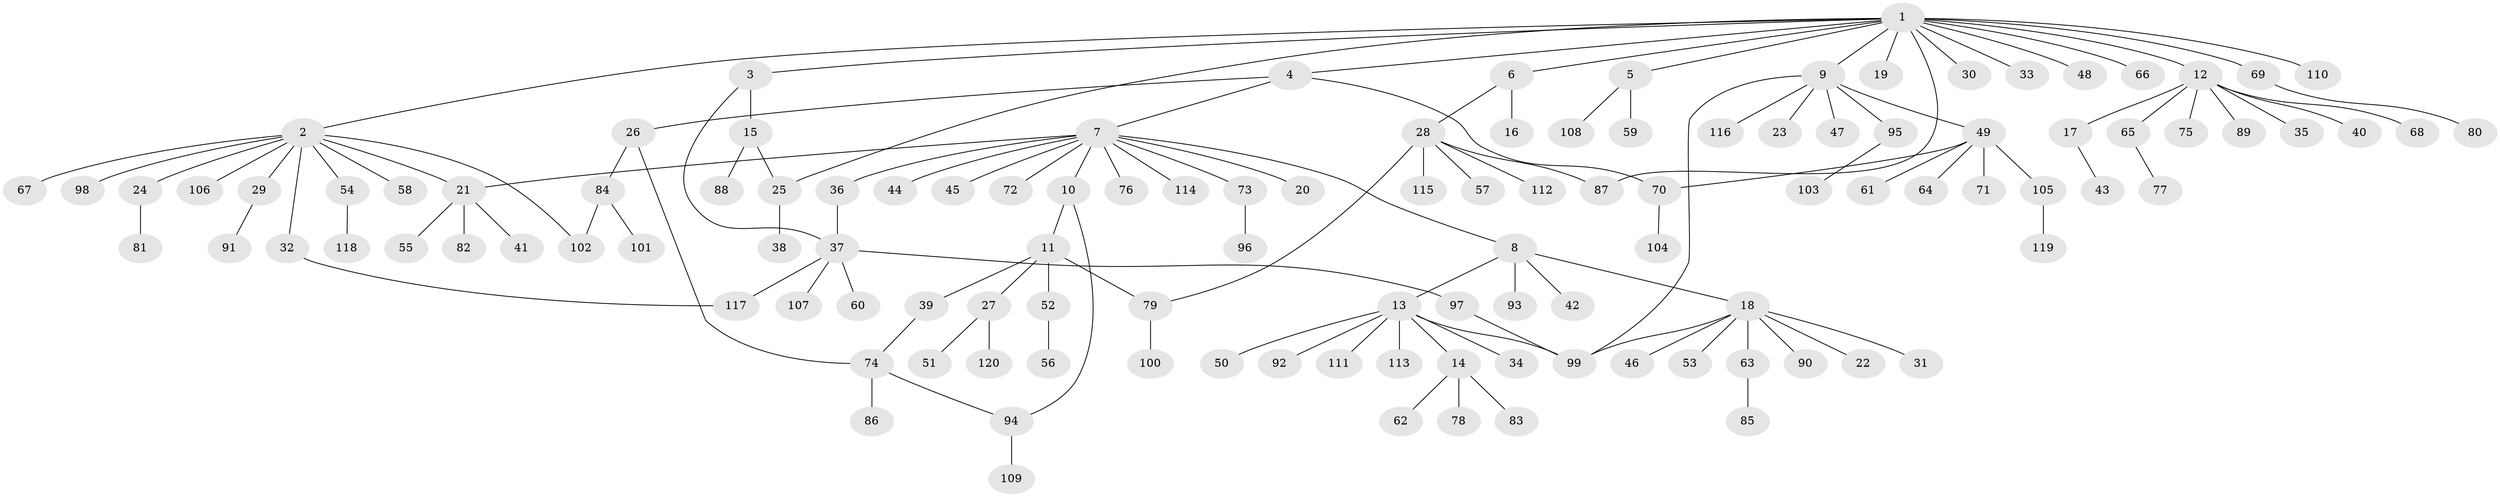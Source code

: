 // coarse degree distribution, {1: 0.5135135135135135, 5: 0.05405405405405406, 4: 0.10810810810810811, 3: 0.10810810810810811, 8: 0.02702702702702703, 2: 0.13513513513513514, 12: 0.02702702702702703, 7: 0.02702702702702703}
// Generated by graph-tools (version 1.1) at 2025/36/03/04/25 23:36:50]
// undirected, 120 vertices, 132 edges
graph export_dot {
  node [color=gray90,style=filled];
  1;
  2;
  3;
  4;
  5;
  6;
  7;
  8;
  9;
  10;
  11;
  12;
  13;
  14;
  15;
  16;
  17;
  18;
  19;
  20;
  21;
  22;
  23;
  24;
  25;
  26;
  27;
  28;
  29;
  30;
  31;
  32;
  33;
  34;
  35;
  36;
  37;
  38;
  39;
  40;
  41;
  42;
  43;
  44;
  45;
  46;
  47;
  48;
  49;
  50;
  51;
  52;
  53;
  54;
  55;
  56;
  57;
  58;
  59;
  60;
  61;
  62;
  63;
  64;
  65;
  66;
  67;
  68;
  69;
  70;
  71;
  72;
  73;
  74;
  75;
  76;
  77;
  78;
  79;
  80;
  81;
  82;
  83;
  84;
  85;
  86;
  87;
  88;
  89;
  90;
  91;
  92;
  93;
  94;
  95;
  96;
  97;
  98;
  99;
  100;
  101;
  102;
  103;
  104;
  105;
  106;
  107;
  108;
  109;
  110;
  111;
  112;
  113;
  114;
  115;
  116;
  117;
  118;
  119;
  120;
  1 -- 2;
  1 -- 3;
  1 -- 4;
  1 -- 5;
  1 -- 6;
  1 -- 9;
  1 -- 12;
  1 -- 19;
  1 -- 25;
  1 -- 30;
  1 -- 33;
  1 -- 48;
  1 -- 66;
  1 -- 69;
  1 -- 87;
  1 -- 110;
  2 -- 21;
  2 -- 24;
  2 -- 29;
  2 -- 32;
  2 -- 54;
  2 -- 58;
  2 -- 67;
  2 -- 98;
  2 -- 102;
  2 -- 106;
  3 -- 15;
  3 -- 37;
  4 -- 7;
  4 -- 26;
  4 -- 70;
  5 -- 59;
  5 -- 108;
  6 -- 16;
  6 -- 28;
  7 -- 8;
  7 -- 10;
  7 -- 20;
  7 -- 21;
  7 -- 36;
  7 -- 44;
  7 -- 45;
  7 -- 72;
  7 -- 73;
  7 -- 76;
  7 -- 114;
  8 -- 13;
  8 -- 18;
  8 -- 42;
  8 -- 93;
  9 -- 23;
  9 -- 47;
  9 -- 49;
  9 -- 95;
  9 -- 99;
  9 -- 116;
  10 -- 11;
  10 -- 94;
  11 -- 27;
  11 -- 39;
  11 -- 52;
  11 -- 79;
  12 -- 17;
  12 -- 35;
  12 -- 40;
  12 -- 65;
  12 -- 68;
  12 -- 75;
  12 -- 89;
  13 -- 14;
  13 -- 34;
  13 -- 50;
  13 -- 92;
  13 -- 99;
  13 -- 111;
  13 -- 113;
  14 -- 62;
  14 -- 78;
  14 -- 83;
  15 -- 25;
  15 -- 88;
  17 -- 43;
  18 -- 22;
  18 -- 31;
  18 -- 46;
  18 -- 53;
  18 -- 63;
  18 -- 90;
  18 -- 99;
  21 -- 41;
  21 -- 55;
  21 -- 82;
  24 -- 81;
  25 -- 38;
  26 -- 74;
  26 -- 84;
  27 -- 51;
  27 -- 120;
  28 -- 57;
  28 -- 79;
  28 -- 87;
  28 -- 112;
  28 -- 115;
  29 -- 91;
  32 -- 117;
  36 -- 37;
  37 -- 60;
  37 -- 97;
  37 -- 107;
  37 -- 117;
  39 -- 74;
  49 -- 61;
  49 -- 64;
  49 -- 70;
  49 -- 71;
  49 -- 105;
  52 -- 56;
  54 -- 118;
  63 -- 85;
  65 -- 77;
  69 -- 80;
  70 -- 104;
  73 -- 96;
  74 -- 86;
  74 -- 94;
  79 -- 100;
  84 -- 101;
  84 -- 102;
  94 -- 109;
  95 -- 103;
  97 -- 99;
  105 -- 119;
}
